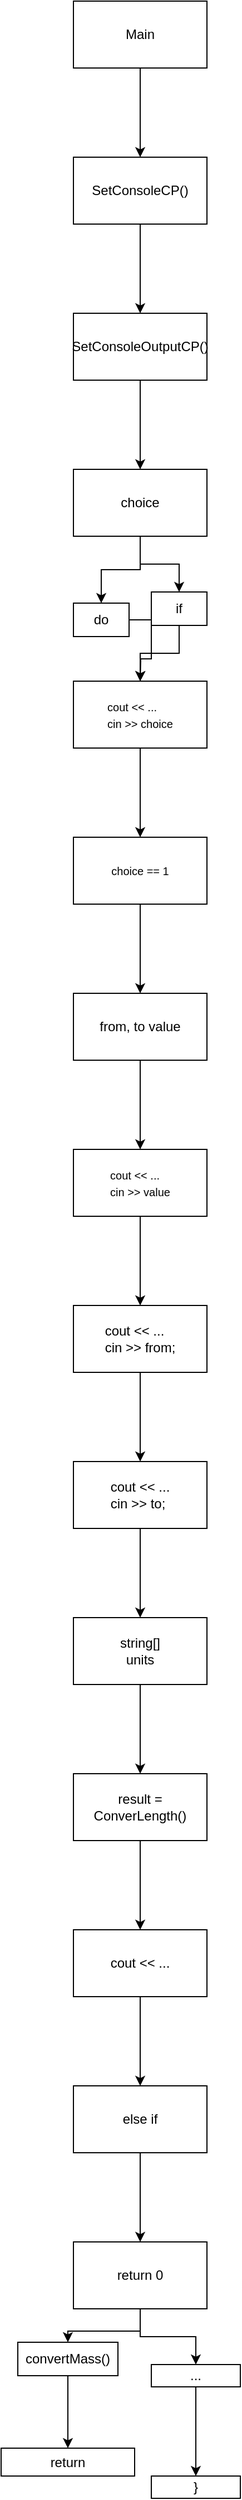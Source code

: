 <mxfile version="21.5.2" type="google">
  <diagram name="Страница 1" id="lo7BZN9oEb-SXK72bsuA">
    <mxGraphModel dx="4080" dy="2400" grid="1" gridSize="10" guides="1" tooltips="1" connect="1" arrows="1" fold="1" page="1" pageScale="1" pageWidth="827" pageHeight="1169" math="0" shadow="0">
      <root>
        <mxCell id="0" />
        <mxCell id="1" parent="0" />
        <mxCell id="Lfzn5trll2X7YFUpvOh_-7" value="" style="edgeStyle=orthogonalEdgeStyle;rounded=0;orthogonalLoop=1;jettySize=auto;html=1;" edge="1" parent="1" source="Lfzn5trll2X7YFUpvOh_-1" target="Lfzn5trll2X7YFUpvOh_-6">
          <mxGeometry relative="1" as="geometry" />
        </mxCell>
        <mxCell id="Lfzn5trll2X7YFUpvOh_-1" value="Main" style="rounded=0;whiteSpace=wrap;html=1;" vertex="1" parent="1">
          <mxGeometry x="260" y="160" width="120" height="60" as="geometry" />
        </mxCell>
        <mxCell id="Lfzn5trll2X7YFUpvOh_-10" value="" style="edgeStyle=orthogonalEdgeStyle;rounded=0;orthogonalLoop=1;jettySize=auto;html=1;" edge="1" parent="1" source="Lfzn5trll2X7YFUpvOh_-6" target="Lfzn5trll2X7YFUpvOh_-9">
          <mxGeometry relative="1" as="geometry" />
        </mxCell>
        <mxCell id="Lfzn5trll2X7YFUpvOh_-6" value="  SetConsoleCP()" style="whiteSpace=wrap;html=1;rounded=0;" vertex="1" parent="1">
          <mxGeometry x="260" y="300" width="120" height="60" as="geometry" />
        </mxCell>
        <mxCell id="Lfzn5trll2X7YFUpvOh_-12" value="" style="edgeStyle=orthogonalEdgeStyle;rounded=0;orthogonalLoop=1;jettySize=auto;html=1;" edge="1" parent="1" source="Lfzn5trll2X7YFUpvOh_-9" target="Lfzn5trll2X7YFUpvOh_-11">
          <mxGeometry relative="1" as="geometry" />
        </mxCell>
        <mxCell id="Lfzn5trll2X7YFUpvOh_-9" value="SetConsoleOutputCP()" style="whiteSpace=wrap;html=1;rounded=0;" vertex="1" parent="1">
          <mxGeometry x="260" y="440" width="120" height="60" as="geometry" />
        </mxCell>
        <mxCell id="Lfzn5trll2X7YFUpvOh_-13" style="edgeStyle=orthogonalEdgeStyle;rounded=0;orthogonalLoop=1;jettySize=auto;html=1;" edge="1" parent="1" source="Lfzn5trll2X7YFUpvOh_-11" target="Lfzn5trll2X7YFUpvOh_-15">
          <mxGeometry relative="1" as="geometry">
            <mxPoint x="310" y="680" as="targetPoint" />
          </mxGeometry>
        </mxCell>
        <mxCell id="Lfzn5trll2X7YFUpvOh_-11" value="   choice " style="whiteSpace=wrap;html=1;rounded=0;" vertex="1" parent="1">
          <mxGeometry x="260" y="580" width="120" height="60" as="geometry" />
        </mxCell>
        <mxCell id="Lfzn5trll2X7YFUpvOh_-19" style="edgeStyle=orthogonalEdgeStyle;rounded=0;orthogonalLoop=1;jettySize=auto;html=1;" edge="1" parent="1" source="Lfzn5trll2X7YFUpvOh_-15">
          <mxGeometry relative="1" as="geometry">
            <mxPoint x="320" y="770" as="targetPoint" />
          </mxGeometry>
        </mxCell>
        <mxCell id="Lfzn5trll2X7YFUpvOh_-15" value="do " style="rounded=0;whiteSpace=wrap;html=1;" vertex="1" parent="1">
          <mxGeometry x="260" y="700" width="50" height="30" as="geometry" />
        </mxCell>
        <mxCell id="Lfzn5trll2X7YFUpvOh_-17" value="" style="edgeStyle=orthogonalEdgeStyle;rounded=0;orthogonalLoop=1;jettySize=auto;html=1;" edge="1" parent="1" source="Lfzn5trll2X7YFUpvOh_-11" target="Lfzn5trll2X7YFUpvOh_-16">
          <mxGeometry relative="1" as="geometry">
            <mxPoint x="350" y="690" as="targetPoint" />
            <mxPoint x="320" y="640" as="sourcePoint" />
          </mxGeometry>
        </mxCell>
        <mxCell id="Lfzn5trll2X7YFUpvOh_-18" style="edgeStyle=orthogonalEdgeStyle;rounded=0;orthogonalLoop=1;jettySize=auto;html=1;" edge="1" parent="1" source="Lfzn5trll2X7YFUpvOh_-16" target="Lfzn5trll2X7YFUpvOh_-21">
          <mxGeometry relative="1" as="geometry">
            <mxPoint x="320" y="770" as="targetPoint" />
          </mxGeometry>
        </mxCell>
        <mxCell id="Lfzn5trll2X7YFUpvOh_-16" value=" if " style="rounded=0;whiteSpace=wrap;html=1;" vertex="1" parent="1">
          <mxGeometry x="330" y="690" width="50" height="30" as="geometry" />
        </mxCell>
        <mxCell id="Lfzn5trll2X7YFUpvOh_-23" value="" style="edgeStyle=orthogonalEdgeStyle;rounded=0;orthogonalLoop=1;jettySize=auto;html=1;" edge="1" parent="1" source="Lfzn5trll2X7YFUpvOh_-21" target="Lfzn5trll2X7YFUpvOh_-22">
          <mxGeometry relative="1" as="geometry" />
        </mxCell>
        <mxCell id="Lfzn5trll2X7YFUpvOh_-21" value="&lt;div style=&quot;text-align: left;&quot;&gt;&lt;span style=&quot;background-color: initial; font-size: 10px;&quot;&gt;cout &lt;/span&gt;&lt;span style=&quot;background-color: initial;&quot;&gt;&lt;font size=&quot;1&quot;&gt;&amp;lt;&amp;lt; ...&lt;/font&gt;&lt;/span&gt;&lt;/div&gt;&lt;div style=&quot;text-align: left;&quot;&gt;&lt;span style=&quot;background-color: initial;&quot;&gt;&lt;font size=&quot;1&quot;&gt;cin &amp;gt;&amp;gt; choice&lt;/font&gt;&lt;/span&gt;&lt;/div&gt;" style="rounded=0;whiteSpace=wrap;html=1;" vertex="1" parent="1">
          <mxGeometry x="260" y="770" width="120" height="60" as="geometry" />
        </mxCell>
        <mxCell id="Lfzn5trll2X7YFUpvOh_-25" value="" style="edgeStyle=orthogonalEdgeStyle;rounded=0;orthogonalLoop=1;jettySize=auto;html=1;" edge="1" parent="1" source="Lfzn5trll2X7YFUpvOh_-22" target="Lfzn5trll2X7YFUpvOh_-24">
          <mxGeometry relative="1" as="geometry" />
        </mxCell>
        <mxCell id="Lfzn5trll2X7YFUpvOh_-22" value="&lt;div style=&quot;text-align: left;&quot;&gt;&lt;span style=&quot;background-color: initial; font-size: 10px;&quot;&gt;choice &lt;/span&gt;&lt;span style=&quot;background-color: initial;&quot;&gt;&lt;font size=&quot;1&quot;&gt;== 1&lt;/font&gt;&lt;/span&gt;&lt;/div&gt;" style="whiteSpace=wrap;html=1;rounded=0;" vertex="1" parent="1">
          <mxGeometry x="260" y="910" width="120" height="60" as="geometry" />
        </mxCell>
        <mxCell id="Lfzn5trll2X7YFUpvOh_-27" value="" style="edgeStyle=orthogonalEdgeStyle;rounded=0;orthogonalLoop=1;jettySize=auto;html=1;" edge="1" parent="1" source="Lfzn5trll2X7YFUpvOh_-24" target="Lfzn5trll2X7YFUpvOh_-26">
          <mxGeometry relative="1" as="geometry" />
        </mxCell>
        <mxCell id="Lfzn5trll2X7YFUpvOh_-24" value="from, to value" style="whiteSpace=wrap;html=1;rounded=0;" vertex="1" parent="1">
          <mxGeometry x="260" y="1050" width="120" height="60" as="geometry" />
        </mxCell>
        <mxCell id="Lfzn5trll2X7YFUpvOh_-29" value="" style="edgeStyle=orthogonalEdgeStyle;rounded=0;orthogonalLoop=1;jettySize=auto;html=1;" edge="1" parent="1" source="Lfzn5trll2X7YFUpvOh_-26" target="Lfzn5trll2X7YFUpvOh_-28">
          <mxGeometry relative="1" as="geometry" />
        </mxCell>
        <mxCell id="Lfzn5trll2X7YFUpvOh_-26" value="&lt;div style=&quot;text-align: left;&quot;&gt;&lt;span style=&quot;background-color: initial; font-size: 10px;&quot;&gt;cout &lt;/span&gt;&lt;span style=&quot;background-color: initial;&quot;&gt;&lt;font size=&quot;1&quot;&gt;&amp;lt;&amp;lt; ...&lt;/font&gt;&lt;/span&gt;&lt;/div&gt;&lt;div style=&quot;text-align: left;&quot;&gt;&lt;span style=&quot;background-color: initial;&quot;&gt;&lt;font size=&quot;1&quot;&gt;cin &amp;gt;&amp;gt; value&lt;/font&gt;&lt;/span&gt;&lt;/div&gt;" style="whiteSpace=wrap;html=1;rounded=0;" vertex="1" parent="1">
          <mxGeometry x="260" y="1190" width="120" height="60" as="geometry" />
        </mxCell>
        <mxCell id="Lfzn5trll2X7YFUpvOh_-31" value="" style="edgeStyle=orthogonalEdgeStyle;rounded=0;orthogonalLoop=1;jettySize=auto;html=1;" edge="1" parent="1" source="Lfzn5trll2X7YFUpvOh_-28" target="Lfzn5trll2X7YFUpvOh_-30">
          <mxGeometry relative="1" as="geometry" />
        </mxCell>
        <mxCell id="Lfzn5trll2X7YFUpvOh_-28" value="&lt;div style=&quot;text-align: left;&quot;&gt;&lt;span style=&quot;background-color: initial;&quot;&gt;cout &amp;lt;&amp;lt; ...&lt;/span&gt;&lt;/div&gt;&lt;div style=&quot;text-align: left;&quot;&gt;&lt;span style=&quot;background-color: initial;&quot;&gt;cin &amp;gt;&amp;gt; from;&lt;/span&gt;&lt;/div&gt;" style="whiteSpace=wrap;html=1;rounded=0;" vertex="1" parent="1">
          <mxGeometry x="260" y="1330" width="120" height="60" as="geometry" />
        </mxCell>
        <mxCell id="Lfzn5trll2X7YFUpvOh_-33" value="" style="edgeStyle=orthogonalEdgeStyle;rounded=0;orthogonalLoop=1;jettySize=auto;html=1;" edge="1" parent="1" source="Lfzn5trll2X7YFUpvOh_-30" target="Lfzn5trll2X7YFUpvOh_-32">
          <mxGeometry relative="1" as="geometry" />
        </mxCell>
        <mxCell id="Lfzn5trll2X7YFUpvOh_-30" value="&lt;div style=&quot;border-color: var(--border-color); text-align: left;&quot;&gt;cout &amp;lt;&amp;lt; ...&lt;/div&gt;&lt;div style=&quot;border-color: var(--border-color); text-align: left;&quot;&gt;&lt;span style=&quot;border-color: var(--border-color); background-color: initial;&quot;&gt;cin &amp;gt;&amp;gt; to;&lt;/span&gt;&lt;/div&gt;" style="whiteSpace=wrap;html=1;rounded=0;" vertex="1" parent="1">
          <mxGeometry x="260" y="1470" width="120" height="60" as="geometry" />
        </mxCell>
        <mxCell id="Lfzn5trll2X7YFUpvOh_-35" value="" style="edgeStyle=orthogonalEdgeStyle;rounded=0;orthogonalLoop=1;jettySize=auto;html=1;" edge="1" parent="1" source="Lfzn5trll2X7YFUpvOh_-32" target="Lfzn5trll2X7YFUpvOh_-34">
          <mxGeometry relative="1" as="geometry" />
        </mxCell>
        <mxCell id="Lfzn5trll2X7YFUpvOh_-32" value="string[]&lt;br&gt;units" style="whiteSpace=wrap;html=1;rounded=0;" vertex="1" parent="1">
          <mxGeometry x="260" y="1610" width="120" height="60" as="geometry" />
        </mxCell>
        <mxCell id="Lfzn5trll2X7YFUpvOh_-37" value="" style="edgeStyle=orthogonalEdgeStyle;rounded=0;orthogonalLoop=1;jettySize=auto;html=1;" edge="1" parent="1" source="Lfzn5trll2X7YFUpvOh_-34" target="Lfzn5trll2X7YFUpvOh_-36">
          <mxGeometry relative="1" as="geometry" />
        </mxCell>
        <mxCell id="Lfzn5trll2X7YFUpvOh_-34" value="result = ConverLength()" style="whiteSpace=wrap;html=1;rounded=0;" vertex="1" parent="1">
          <mxGeometry x="260" y="1750" width="120" height="60" as="geometry" />
        </mxCell>
        <mxCell id="Lfzn5trll2X7YFUpvOh_-40" value="" style="edgeStyle=orthogonalEdgeStyle;rounded=0;orthogonalLoop=1;jettySize=auto;html=1;" edge="1" parent="1" source="Lfzn5trll2X7YFUpvOh_-36" target="Lfzn5trll2X7YFUpvOh_-39">
          <mxGeometry relative="1" as="geometry" />
        </mxCell>
        <mxCell id="Lfzn5trll2X7YFUpvOh_-36" value="cout &amp;lt;&amp;lt; ..." style="whiteSpace=wrap;html=1;rounded=0;" vertex="1" parent="1">
          <mxGeometry x="260" y="1890" width="120" height="60" as="geometry" />
        </mxCell>
        <mxCell id="Lfzn5trll2X7YFUpvOh_-42" value="" style="edgeStyle=orthogonalEdgeStyle;rounded=0;orthogonalLoop=1;jettySize=auto;html=1;" edge="1" parent="1" source="Lfzn5trll2X7YFUpvOh_-39" target="Lfzn5trll2X7YFUpvOh_-41">
          <mxGeometry relative="1" as="geometry" />
        </mxCell>
        <mxCell id="Lfzn5trll2X7YFUpvOh_-39" value="else if" style="whiteSpace=wrap;html=1;rounded=0;" vertex="1" parent="1">
          <mxGeometry x="260" y="2030" width="120" height="60" as="geometry" />
        </mxCell>
        <mxCell id="Lfzn5trll2X7YFUpvOh_-44" style="edgeStyle=orthogonalEdgeStyle;rounded=0;orthogonalLoop=1;jettySize=auto;html=1;" edge="1" parent="1" source="Lfzn5trll2X7YFUpvOh_-41" target="Lfzn5trll2X7YFUpvOh_-46">
          <mxGeometry relative="1" as="geometry">
            <mxPoint x="310" y="2280" as="targetPoint" />
          </mxGeometry>
        </mxCell>
        <mxCell id="Lfzn5trll2X7YFUpvOh_-45" style="edgeStyle=orthogonalEdgeStyle;rounded=0;orthogonalLoop=1;jettySize=auto;html=1;" edge="1" parent="1" source="Lfzn5trll2X7YFUpvOh_-41" target="Lfzn5trll2X7YFUpvOh_-47">
          <mxGeometry relative="1" as="geometry">
            <mxPoint x="350" y="2280" as="targetPoint" />
          </mxGeometry>
        </mxCell>
        <mxCell id="Lfzn5trll2X7YFUpvOh_-41" value="return 0" style="whiteSpace=wrap;html=1;rounded=0;" vertex="1" parent="1">
          <mxGeometry x="260" y="2170" width="120" height="60" as="geometry" />
        </mxCell>
        <mxCell id="Lfzn5trll2X7YFUpvOh_-49" value="" style="edgeStyle=orthogonalEdgeStyle;rounded=0;orthogonalLoop=1;jettySize=auto;html=1;" edge="1" parent="1" source="Lfzn5trll2X7YFUpvOh_-46" target="Lfzn5trll2X7YFUpvOh_-48">
          <mxGeometry relative="1" as="geometry" />
        </mxCell>
        <mxCell id="Lfzn5trll2X7YFUpvOh_-46" value="convertMass()" style="rounded=0;whiteSpace=wrap;html=1;" vertex="1" parent="1">
          <mxGeometry x="210" y="2260" width="90" height="30" as="geometry" />
        </mxCell>
        <mxCell id="Lfzn5trll2X7YFUpvOh_-51" value="" style="edgeStyle=orthogonalEdgeStyle;rounded=0;orthogonalLoop=1;jettySize=auto;html=1;" edge="1" parent="1" source="Lfzn5trll2X7YFUpvOh_-47" target="Lfzn5trll2X7YFUpvOh_-50">
          <mxGeometry relative="1" as="geometry" />
        </mxCell>
        <mxCell id="Lfzn5trll2X7YFUpvOh_-47" value="..." style="rounded=0;whiteSpace=wrap;html=1;" vertex="1" parent="1">
          <mxGeometry x="330" y="2280" width="80" height="20" as="geometry" />
        </mxCell>
        <mxCell id="Lfzn5trll2X7YFUpvOh_-48" value="return" style="whiteSpace=wrap;html=1;rounded=0;" vertex="1" parent="1">
          <mxGeometry x="195" y="2355" width="120" height="25" as="geometry" />
        </mxCell>
        <mxCell id="Lfzn5trll2X7YFUpvOh_-50" value="}" style="rounded=0;whiteSpace=wrap;html=1;" vertex="1" parent="1">
          <mxGeometry x="330" y="2380" width="80" height="20" as="geometry" />
        </mxCell>
      </root>
    </mxGraphModel>
  </diagram>
</mxfile>

